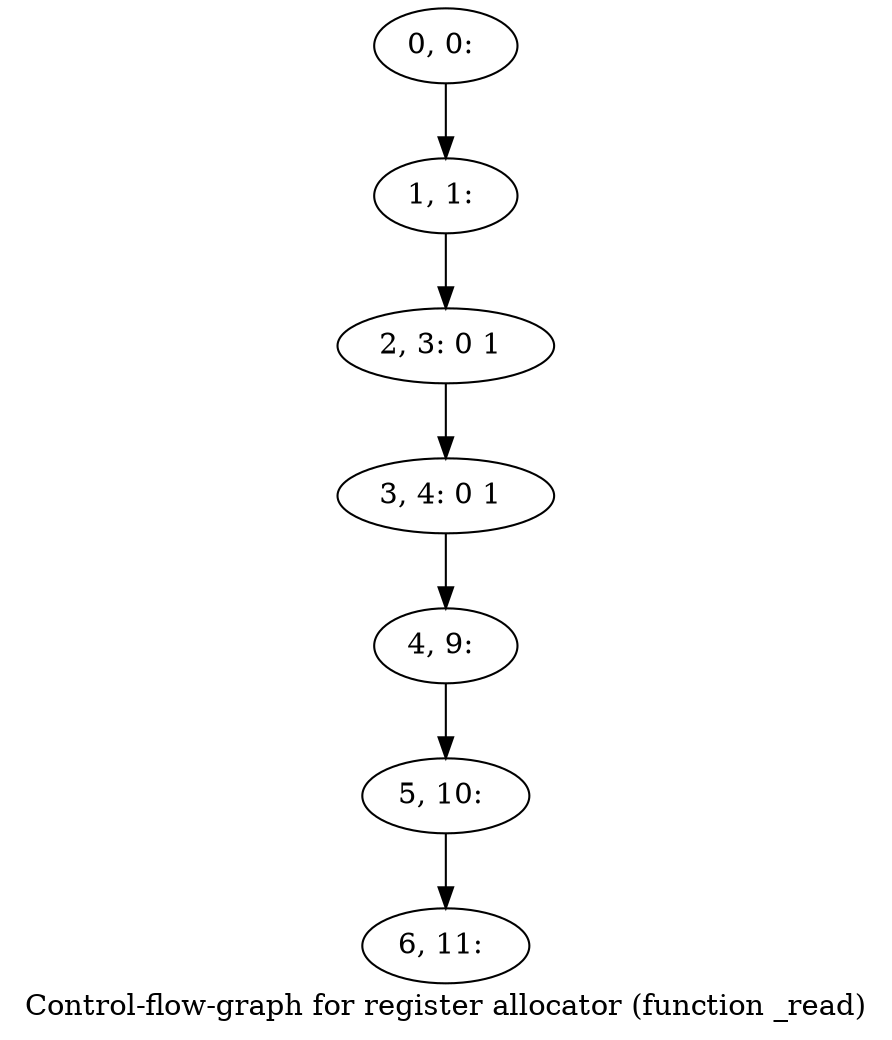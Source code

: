 digraph G {
graph [label="Control-flow-graph for register allocator (function _read)"]
0[label="0, 0: "];
1[label="1, 1: "];
2[label="2, 3: 0 1 "];
3[label="3, 4: 0 1 "];
4[label="4, 9: "];
5[label="5, 10: "];
6[label="6, 11: "];
0->1 ;
1->2 ;
2->3 ;
3->4 ;
4->5 ;
5->6 ;
}
